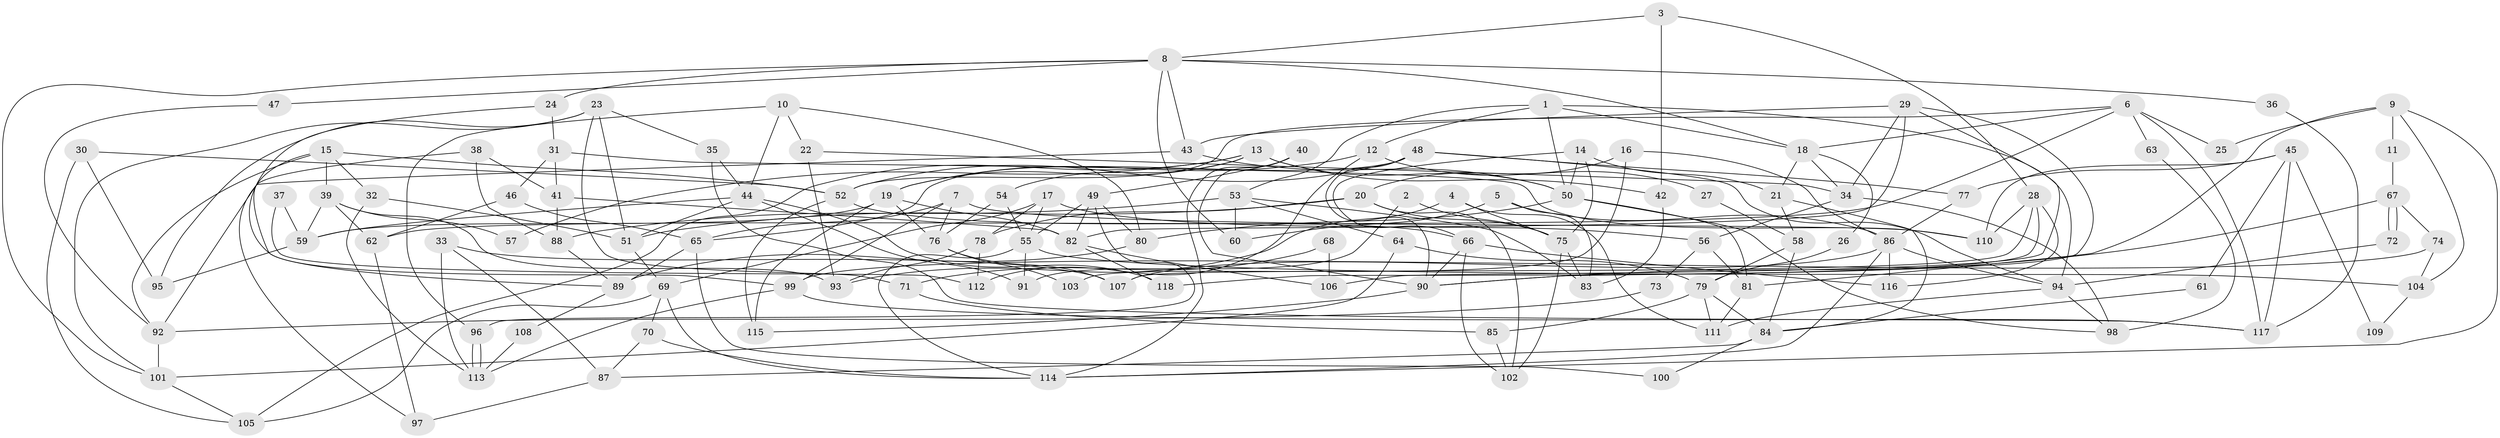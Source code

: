 // Generated by graph-tools (version 1.1) at 2025/01/03/09/25 03:01:59]
// undirected, 118 vertices, 236 edges
graph export_dot {
graph [start="1"]
  node [color=gray90,style=filled];
  1;
  2;
  3;
  4;
  5;
  6;
  7;
  8;
  9;
  10;
  11;
  12;
  13;
  14;
  15;
  16;
  17;
  18;
  19;
  20;
  21;
  22;
  23;
  24;
  25;
  26;
  27;
  28;
  29;
  30;
  31;
  32;
  33;
  34;
  35;
  36;
  37;
  38;
  39;
  40;
  41;
  42;
  43;
  44;
  45;
  46;
  47;
  48;
  49;
  50;
  51;
  52;
  53;
  54;
  55;
  56;
  57;
  58;
  59;
  60;
  61;
  62;
  63;
  64;
  65;
  66;
  67;
  68;
  69;
  70;
  71;
  72;
  73;
  74;
  75;
  76;
  77;
  78;
  79;
  80;
  81;
  82;
  83;
  84;
  85;
  86;
  87;
  88;
  89;
  90;
  91;
  92;
  93;
  94;
  95;
  96;
  97;
  98;
  99;
  100;
  101;
  102;
  103;
  104;
  105;
  106;
  107;
  108;
  109;
  110;
  111;
  112;
  113;
  114;
  115;
  116;
  117;
  118;
  1 -- 18;
  1 -- 94;
  1 -- 12;
  1 -- 50;
  1 -- 53;
  2 -- 91;
  2 -- 75;
  3 -- 8;
  3 -- 28;
  3 -- 42;
  4 -- 111;
  4 -- 75;
  4 -- 93;
  5 -- 60;
  5 -- 83;
  5 -- 86;
  6 -- 18;
  6 -- 52;
  6 -- 25;
  6 -- 62;
  6 -- 63;
  6 -- 117;
  7 -- 65;
  7 -- 99;
  7 -- 76;
  7 -- 110;
  8 -- 24;
  8 -- 43;
  8 -- 18;
  8 -- 36;
  8 -- 47;
  8 -- 60;
  8 -- 101;
  9 -- 104;
  9 -- 114;
  9 -- 11;
  9 -- 25;
  9 -- 81;
  10 -- 44;
  10 -- 96;
  10 -- 22;
  10 -- 80;
  11 -- 67;
  12 -- 19;
  12 -- 27;
  12 -- 112;
  13 -- 54;
  13 -- 50;
  13 -- 19;
  13 -- 42;
  13 -- 57;
  13 -- 105;
  14 -- 21;
  14 -- 50;
  14 -- 66;
  14 -- 75;
  15 -- 52;
  15 -- 89;
  15 -- 32;
  15 -- 39;
  15 -- 92;
  16 -- 20;
  16 -- 86;
  16 -- 103;
  17 -- 78;
  17 -- 69;
  17 -- 55;
  17 -- 56;
  18 -- 34;
  18 -- 21;
  18 -- 26;
  19 -- 82;
  19 -- 59;
  19 -- 76;
  19 -- 115;
  20 -- 51;
  20 -- 102;
  20 -- 75;
  20 -- 78;
  21 -- 84;
  21 -- 58;
  22 -- 93;
  22 -- 34;
  23 -- 51;
  23 -- 35;
  23 -- 71;
  23 -- 95;
  23 -- 101;
  24 -- 31;
  24 -- 99;
  26 -- 79;
  27 -- 58;
  28 -- 107;
  28 -- 116;
  28 -- 110;
  28 -- 118;
  29 -- 43;
  29 -- 34;
  29 -- 82;
  29 -- 90;
  29 -- 106;
  30 -- 52;
  30 -- 105;
  30 -- 95;
  31 -- 46;
  31 -- 110;
  31 -- 41;
  32 -- 113;
  32 -- 51;
  33 -- 107;
  33 -- 87;
  33 -- 113;
  34 -- 56;
  34 -- 98;
  35 -- 44;
  35 -- 117;
  36 -- 117;
  37 -- 59;
  37 -- 112;
  38 -- 41;
  38 -- 88;
  38 -- 97;
  39 -- 59;
  39 -- 57;
  39 -- 62;
  39 -- 93;
  40 -- 90;
  40 -- 114;
  40 -- 49;
  41 -- 82;
  41 -- 88;
  42 -- 83;
  43 -- 92;
  43 -- 50;
  44 -- 118;
  44 -- 59;
  44 -- 51;
  44 -- 91;
  45 -- 77;
  45 -- 110;
  45 -- 61;
  45 -- 109;
  45 -- 117;
  46 -- 62;
  46 -- 65;
  47 -- 92;
  48 -- 90;
  48 -- 94;
  48 -- 52;
  48 -- 65;
  48 -- 77;
  49 -- 80;
  49 -- 55;
  49 -- 82;
  49 -- 96;
  50 -- 81;
  50 -- 80;
  50 -- 98;
  51 -- 69;
  52 -- 66;
  52 -- 115;
  53 -- 83;
  53 -- 60;
  53 -- 64;
  53 -- 88;
  54 -- 55;
  54 -- 76;
  55 -- 91;
  55 -- 104;
  55 -- 114;
  56 -- 81;
  56 -- 73;
  58 -- 79;
  58 -- 84;
  59 -- 95;
  61 -- 84;
  62 -- 97;
  63 -- 98;
  64 -- 101;
  64 -- 79;
  65 -- 89;
  65 -- 100;
  66 -- 90;
  66 -- 102;
  66 -- 116;
  67 -- 72;
  67 -- 72;
  67 -- 90;
  67 -- 74;
  68 -- 106;
  68 -- 71;
  69 -- 105;
  69 -- 70;
  69 -- 114;
  70 -- 114;
  70 -- 87;
  71 -- 85;
  72 -- 94;
  73 -- 92;
  74 -- 99;
  74 -- 104;
  75 -- 83;
  75 -- 102;
  76 -- 103;
  76 -- 107;
  77 -- 86;
  78 -- 93;
  78 -- 112;
  79 -- 84;
  79 -- 85;
  79 -- 111;
  80 -- 89;
  81 -- 111;
  82 -- 106;
  82 -- 118;
  84 -- 87;
  84 -- 100;
  85 -- 102;
  86 -- 114;
  86 -- 94;
  86 -- 107;
  86 -- 116;
  87 -- 97;
  88 -- 89;
  89 -- 108;
  90 -- 115;
  92 -- 101;
  94 -- 98;
  94 -- 111;
  96 -- 113;
  96 -- 113;
  99 -- 113;
  99 -- 117;
  101 -- 105;
  104 -- 109;
  108 -- 113;
}
